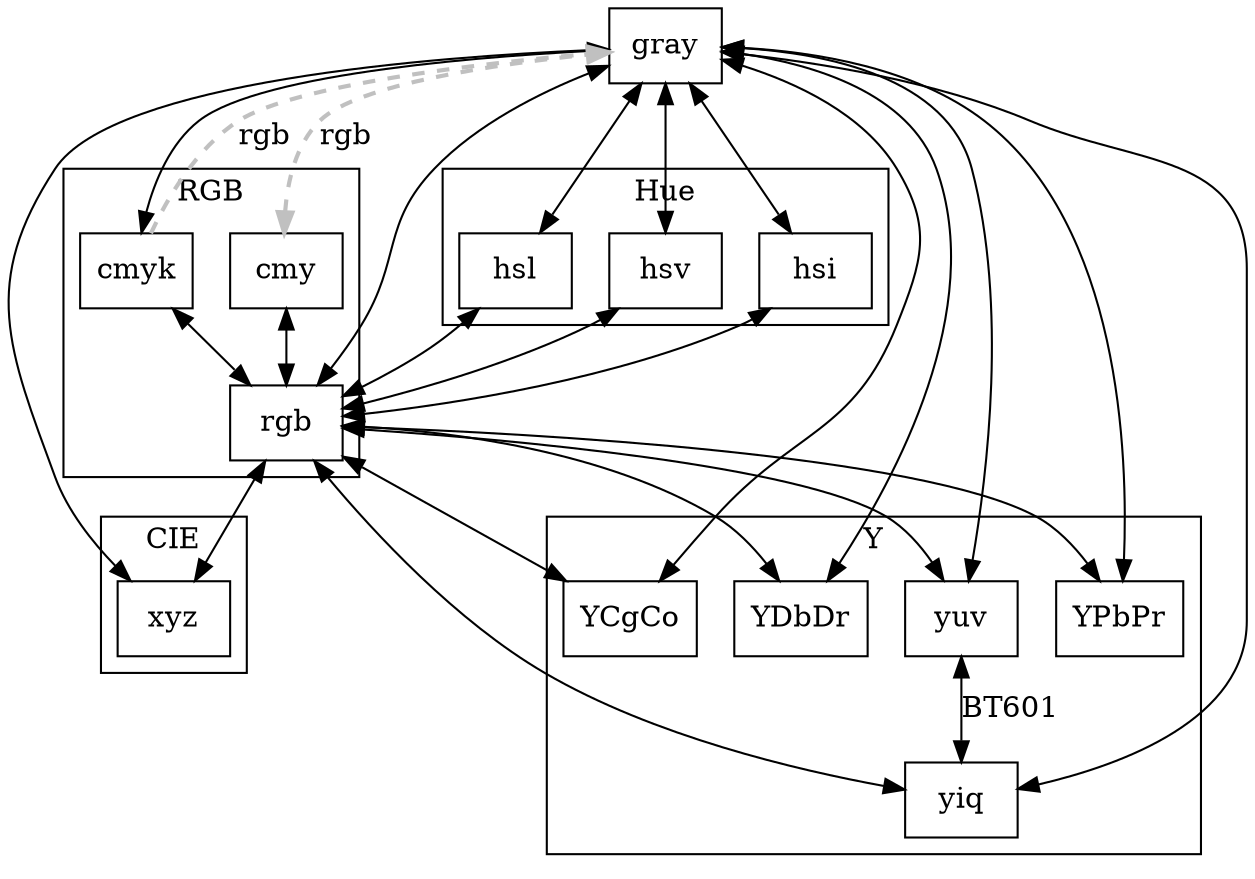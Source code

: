 digraph color_conversion {
	node [ shape ="box" ];
	//gray [ color=gray, penwidth = 5 ];
	//rgb [ style=striped , fillcolor="red:green:blue" ];

	cmy  -> gray [ label = "rgb", style=dashed, color=gray, penwidth = 2, dir=both ];
	cmy  -> rgb  [ label = "", dir=both  ];

	cmyk -> gray[ label = "rgb", style=dashed, color=gray, penwidth = 2, dir=forward ];
	cmyk -> rgb [ label = "", dir=both ];

	gray -> cmyk [ label = "", dir=forward  ];
	//gray -> hbw   [ label = "", dir=both  ];
	gray -> hsi   [ label = "", dir=both ];
	gray -> hsl   [ label = "", dir=both ];
	gray -> hsv   [ label = "", dir=both  ];
	gray -> rgb   [ label = "", dir=both ];
	gray -> xyz   [ label = "", dir=both ];
	gray -> YCgCo [ label = "", dir=both ];
	gray -> YDbDr [ label = "", dir=both ];
	gray -> yiq   [ label = "", dir=both ];
	gray -> YPbPr [ label = "", dir=both ];
	gray -> yuv   [ label = "", dir=both ];

	//hbw  -> hsv[ label = "", dir=both ];

	hsi  -> rgb [ label = "", dir=both ];

	hsl  -> rgb [ label = "", dir=both ];

	hsv  -> rgb [ label = "", dir=both ];

	rgb -> xyz   [ label = "", dir=both ];
	rgb -> YCgCo [ label = "", dir=both ];
	rgb -> YDbDr [ label = "", dir=both ];
	rgb -> yiq   [ label = "", dir=both ];
	rgb -> YPbPr [ label = "", dir=both ];
	rgb -> yuv   [ label = "", dir=both ];

	//xyz -> Hunter  [ label = "", dir=both ];
	//xyz -> xyY     [ label = "", dir=both ];
	//xyz -> Lab     [ label = "", dir=both ];
	//xyz -> Luv     [ label = "", dir=both ];
	//xyz -> LMS     [ label = "", dir=both ];
	//Lab -> LCHab   [ label = "", dir=both ];
	//Luv -> LCHub   [ label = "", dir=both ];

	//yuv -> yuv   [ label = "", dir=both ];
	yuv -> yiq   [ label = "BT601", dir=both ];

	subgraph cluster_hue
	{
		label = "Hue";
		//node [ ] hbw;
		node [ ] hsi;
		node [ ] hsl;
		node [ ] hsv;
	}

	subgraph cluster_Y
	{
		label = "Y";
		node [ ] YCgCo;
		node [ ] YDbDr;
		node [ ] yiq  ;
		node [ ] YPbPr;
		node [ ] yuv  ;
	}

	subgraph cluster_CIE
	{
		label = "CIE";
		node [ ] xyz;
		//node [ ] Hunter;
		//node [ ] xyY;
		//node [ ] Lab;
		//node [ ] Luv;
		//node [ ] LMS;
		//node [ ] LCHab;
		//node [ ] LCHub;
	}

	subgraph cluster_RGB
	{
		label = "RGB";
		node [ ] cmy;
		node [ ] rgb;
		node [ ] cmyk;
	}


}